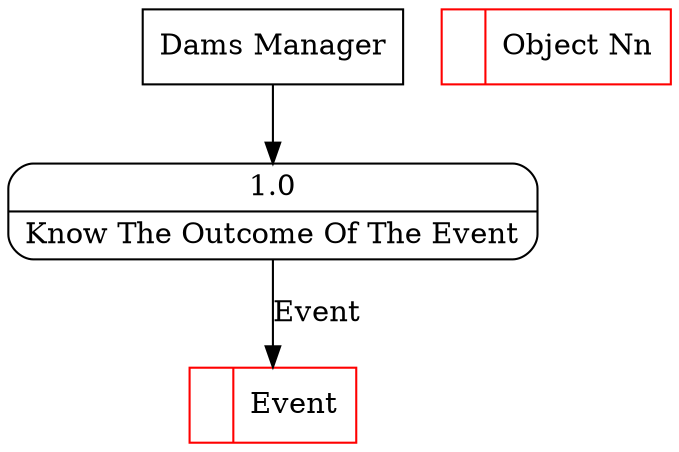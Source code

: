 digraph dfd2{ 
node[shape=record]
200 [label="<f0>  |<f1> Event " color=red];
201 [label="<f0>  |<f1> Object Nn " color=red];
202 [label="Dams Manager" shape=box];
203 [label="{<f0> 1.0|<f1> Know The Outcome Of The Event }" shape=Mrecord];
202 -> 203
203 -> 200 [label="Event"]
}